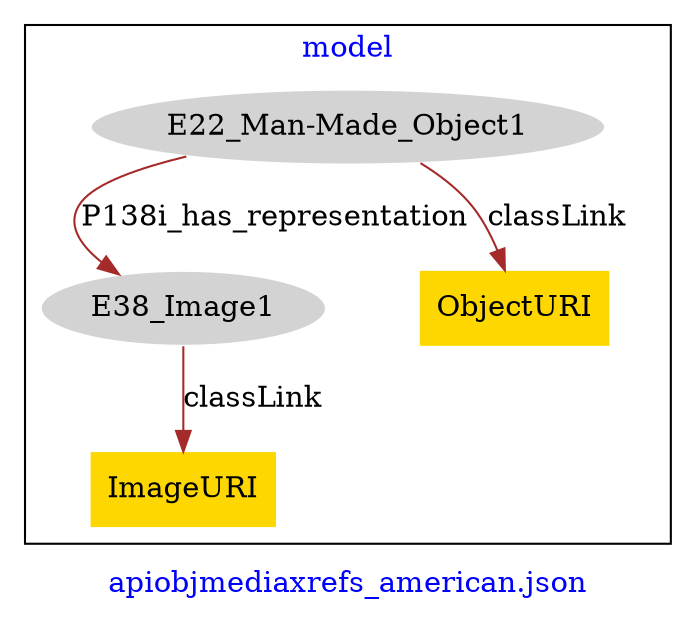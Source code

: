 digraph n0 {
fontcolor="blue"
remincross="true"
label="apiobjmediaxrefs_american.json"
subgraph cluster {
label="model"
n2[style="filled",color="white",fillcolor="lightgray",label="E22_Man-Made_Object1"];
n3[style="filled",color="white",fillcolor="lightgray",label="E38_Image1"];
n4[shape="plaintext",style="filled",fillcolor="gold",label="ObjectURI"];
n5[shape="plaintext",style="filled",fillcolor="gold",label="ImageURI"];
}
n2 -> n3[color="brown",fontcolor="black",label="P138i_has_representation"]
n2 -> n4[color="brown",fontcolor="black",label="classLink"]
n3 -> n5[color="brown",fontcolor="black",label="classLink"]
}
